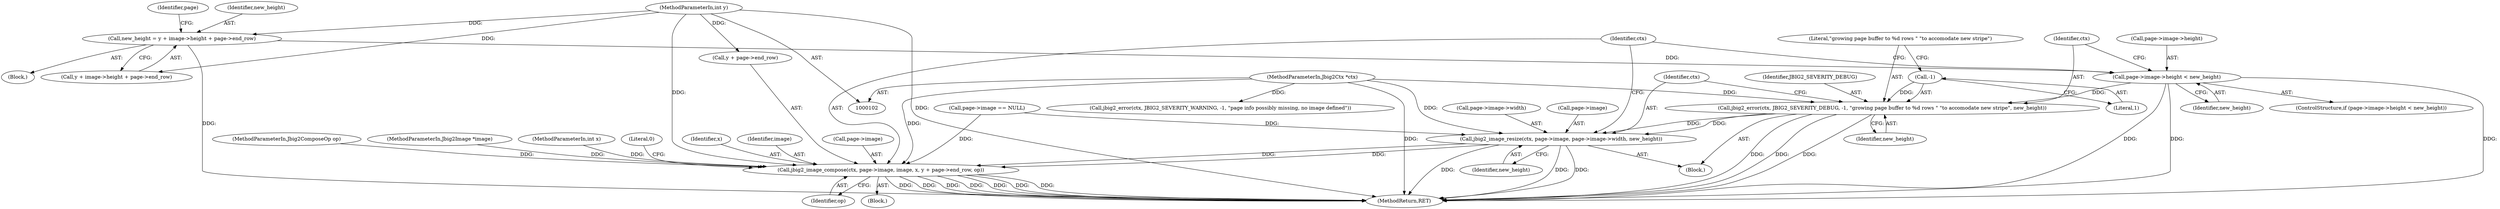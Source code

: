 digraph "0_ghostscript_e698d5c11d27212aa1098bc5b1673a3378563092_10@pointer" {
"1000151" [label="(Call,jbig2_error(ctx, JBIG2_SEVERITY_DEBUG, -1, \"growing page buffer to %d rows \" \"to accomodate new stripe\", new_height))"];
"1000103" [label="(MethodParameterIn,Jbig2Ctx *ctx)"];
"1000154" [label="(Call,-1)"];
"1000143" [label="(Call,page->image->height < new_height)"];
"1000131" [label="(Call,new_height = y + image->height + page->end_row)"];
"1000107" [label="(MethodParameterIn,int y)"];
"1000158" [label="(Call,jbig2_image_resize(ctx, page->image, page->image->width, new_height))"];
"1000169" [label="(Call,jbig2_image_compose(ctx, page->image, image, x, y + page->end_row, op))"];
"1000154" [label="(Call,-1)"];
"1000168" [label="(Identifier,new_height)"];
"1000142" [label="(ControlStructure,if (page->image->height < new_height))"];
"1000175" [label="(Identifier,x)"];
"1000176" [label="(Call,y + page->end_row)"];
"1000117" [label="(Call,jbig2_error(ctx, JBIG2_SEVERITY_WARNING, -1, \"page info possibly missing, no image defined\"))"];
"1000149" [label="(Identifier,new_height)"];
"1000163" [label="(Call,page->image->width)"];
"1000109" [label="(Block,)"];
"1000155" [label="(Literal,1)"];
"1000169" [label="(Call,jbig2_image_compose(ctx, page->image, image, x, y + page->end_row, op))"];
"1000174" [label="(Identifier,image)"];
"1000170" [label="(Identifier,ctx)"];
"1000171" [label="(Call,page->image)"];
"1000108" [label="(MethodParameterIn,Jbig2ComposeOp op)"];
"1000152" [label="(Identifier,ctx)"];
"1000159" [label="(Identifier,ctx)"];
"1000181" [label="(Identifier,op)"];
"1000151" [label="(Call,jbig2_error(ctx, JBIG2_SEVERITY_DEBUG, -1, \"growing page buffer to %d rows \" \"to accomodate new stripe\", new_height))"];
"1000131" [label="(Call,new_height = y + image->height + page->end_row)"];
"1000144" [label="(Call,page->image->height)"];
"1000153" [label="(Identifier,JBIG2_SEVERITY_DEBUG)"];
"1000143" [label="(Call,page->image->height < new_height)"];
"1000150" [label="(Block,)"];
"1000107" [label="(MethodParameterIn,int y)"];
"1000160" [label="(Call,page->image)"];
"1000132" [label="(Identifier,new_height)"];
"1000146" [label="(Identifier,page)"];
"1000156" [label="(Literal,\"growing page buffer to %d rows \" \"to accomodate new stripe\")"];
"1000106" [label="(MethodParameterIn,int x)"];
"1000105" [label="(MethodParameterIn,Jbig2Image *image)"];
"1000158" [label="(Call,jbig2_image_resize(ctx, page->image, page->image->width, new_height))"];
"1000184" [label="(MethodReturn,RET)"];
"1000133" [label="(Call,y + image->height + page->end_row)"];
"1000103" [label="(MethodParameterIn,Jbig2Ctx *ctx)"];
"1000129" [label="(Block,)"];
"1000183" [label="(Literal,0)"];
"1000157" [label="(Identifier,new_height)"];
"1000111" [label="(Call,page->image == NULL)"];
"1000151" -> "1000150"  [label="AST: "];
"1000151" -> "1000157"  [label="CFG: "];
"1000152" -> "1000151"  [label="AST: "];
"1000153" -> "1000151"  [label="AST: "];
"1000154" -> "1000151"  [label="AST: "];
"1000156" -> "1000151"  [label="AST: "];
"1000157" -> "1000151"  [label="AST: "];
"1000159" -> "1000151"  [label="CFG: "];
"1000151" -> "1000184"  [label="DDG: "];
"1000151" -> "1000184"  [label="DDG: "];
"1000151" -> "1000184"  [label="DDG: "];
"1000103" -> "1000151"  [label="DDG: "];
"1000154" -> "1000151"  [label="DDG: "];
"1000143" -> "1000151"  [label="DDG: "];
"1000151" -> "1000158"  [label="DDG: "];
"1000151" -> "1000158"  [label="DDG: "];
"1000103" -> "1000102"  [label="AST: "];
"1000103" -> "1000184"  [label="DDG: "];
"1000103" -> "1000117"  [label="DDG: "];
"1000103" -> "1000158"  [label="DDG: "];
"1000103" -> "1000169"  [label="DDG: "];
"1000154" -> "1000155"  [label="CFG: "];
"1000155" -> "1000154"  [label="AST: "];
"1000156" -> "1000154"  [label="CFG: "];
"1000143" -> "1000142"  [label="AST: "];
"1000143" -> "1000149"  [label="CFG: "];
"1000144" -> "1000143"  [label="AST: "];
"1000149" -> "1000143"  [label="AST: "];
"1000152" -> "1000143"  [label="CFG: "];
"1000170" -> "1000143"  [label="CFG: "];
"1000143" -> "1000184"  [label="DDG: "];
"1000143" -> "1000184"  [label="DDG: "];
"1000143" -> "1000184"  [label="DDG: "];
"1000131" -> "1000143"  [label="DDG: "];
"1000131" -> "1000129"  [label="AST: "];
"1000131" -> "1000133"  [label="CFG: "];
"1000132" -> "1000131"  [label="AST: "];
"1000133" -> "1000131"  [label="AST: "];
"1000146" -> "1000131"  [label="CFG: "];
"1000131" -> "1000184"  [label="DDG: "];
"1000107" -> "1000131"  [label="DDG: "];
"1000107" -> "1000102"  [label="AST: "];
"1000107" -> "1000184"  [label="DDG: "];
"1000107" -> "1000133"  [label="DDG: "];
"1000107" -> "1000169"  [label="DDG: "];
"1000107" -> "1000176"  [label="DDG: "];
"1000158" -> "1000150"  [label="AST: "];
"1000158" -> "1000168"  [label="CFG: "];
"1000159" -> "1000158"  [label="AST: "];
"1000160" -> "1000158"  [label="AST: "];
"1000163" -> "1000158"  [label="AST: "];
"1000168" -> "1000158"  [label="AST: "];
"1000170" -> "1000158"  [label="CFG: "];
"1000158" -> "1000184"  [label="DDG: "];
"1000158" -> "1000184"  [label="DDG: "];
"1000158" -> "1000184"  [label="DDG: "];
"1000111" -> "1000158"  [label="DDG: "];
"1000158" -> "1000169"  [label="DDG: "];
"1000158" -> "1000169"  [label="DDG: "];
"1000169" -> "1000109"  [label="AST: "];
"1000169" -> "1000181"  [label="CFG: "];
"1000170" -> "1000169"  [label="AST: "];
"1000171" -> "1000169"  [label="AST: "];
"1000174" -> "1000169"  [label="AST: "];
"1000175" -> "1000169"  [label="AST: "];
"1000176" -> "1000169"  [label="AST: "];
"1000181" -> "1000169"  [label="AST: "];
"1000183" -> "1000169"  [label="CFG: "];
"1000169" -> "1000184"  [label="DDG: "];
"1000169" -> "1000184"  [label="DDG: "];
"1000169" -> "1000184"  [label="DDG: "];
"1000169" -> "1000184"  [label="DDG: "];
"1000169" -> "1000184"  [label="DDG: "];
"1000169" -> "1000184"  [label="DDG: "];
"1000169" -> "1000184"  [label="DDG: "];
"1000111" -> "1000169"  [label="DDG: "];
"1000105" -> "1000169"  [label="DDG: "];
"1000106" -> "1000169"  [label="DDG: "];
"1000108" -> "1000169"  [label="DDG: "];
}
